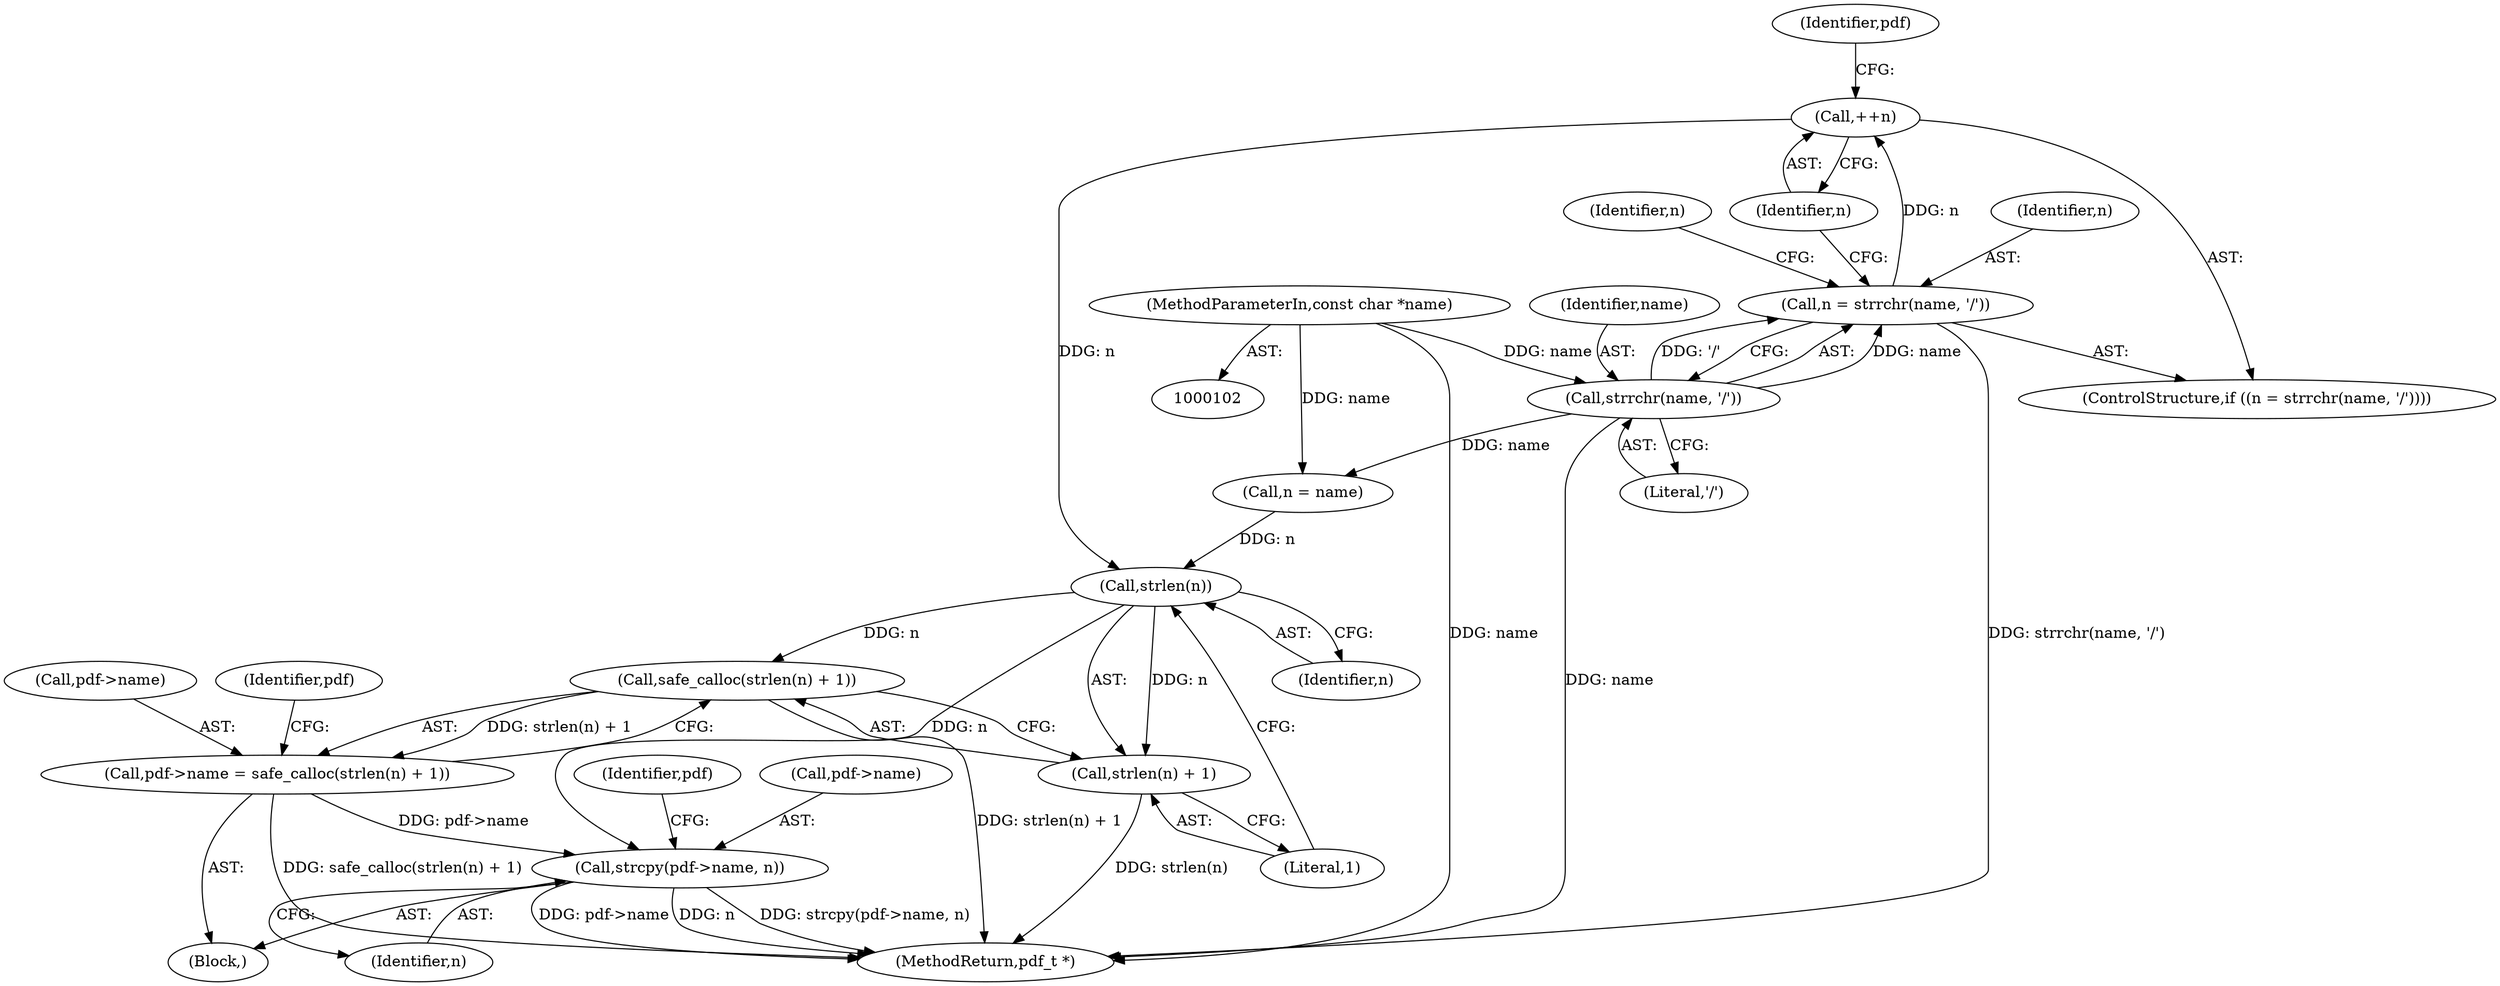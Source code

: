 digraph "0_pdfresurrect_0c4120fffa3dffe97b95c486a120eded82afe8a6_8@pointer" {
"1000121" [label="(Call,++n)"];
"1000116" [label="(Call,n = strrchr(name, '/'))"];
"1000118" [label="(Call,strrchr(name, '/'))"];
"1000103" [label="(MethodParameterIn,const char *name)"];
"1000133" [label="(Call,strlen(n))"];
"1000131" [label="(Call,safe_calloc(strlen(n) + 1))"];
"1000127" [label="(Call,pdf->name = safe_calloc(strlen(n) + 1))"];
"1000136" [label="(Call,strcpy(pdf->name, n))"];
"1000132" [label="(Call,strlen(n) + 1)"];
"1000136" [label="(Call,strcpy(pdf->name, n))"];
"1000120" [label="(Literal,'/')"];
"1000103" [label="(MethodParameterIn,const char *name)"];
"1000127" [label="(Call,pdf->name = safe_calloc(strlen(n) + 1))"];
"1000134" [label="(Identifier,n)"];
"1000158" [label="(Identifier,pdf)"];
"1000137" [label="(Call,pdf->name)"];
"1000133" [label="(Call,strlen(n))"];
"1000159" [label="(MethodReturn,pdf_t *)"];
"1000138" [label="(Identifier,pdf)"];
"1000116" [label="(Call,n = strrchr(name, '/'))"];
"1000131" [label="(Call,safe_calloc(strlen(n) + 1))"];
"1000125" [label="(Identifier,n)"];
"1000132" [label="(Call,strlen(n) + 1)"];
"1000129" [label="(Identifier,pdf)"];
"1000135" [label="(Literal,1)"];
"1000119" [label="(Identifier,name)"];
"1000124" [label="(Call,n = name)"];
"1000128" [label="(Call,pdf->name)"];
"1000115" [label="(ControlStructure,if ((n = strrchr(name, '/'))))"];
"1000117" [label="(Identifier,n)"];
"1000122" [label="(Identifier,n)"];
"1000140" [label="(Identifier,n)"];
"1000121" [label="(Call,++n)"];
"1000114" [label="(Block,)"];
"1000118" [label="(Call,strrchr(name, '/'))"];
"1000121" -> "1000115"  [label="AST: "];
"1000121" -> "1000122"  [label="CFG: "];
"1000122" -> "1000121"  [label="AST: "];
"1000129" -> "1000121"  [label="CFG: "];
"1000116" -> "1000121"  [label="DDG: n"];
"1000121" -> "1000133"  [label="DDG: n"];
"1000116" -> "1000115"  [label="AST: "];
"1000116" -> "1000118"  [label="CFG: "];
"1000117" -> "1000116"  [label="AST: "];
"1000118" -> "1000116"  [label="AST: "];
"1000122" -> "1000116"  [label="CFG: "];
"1000125" -> "1000116"  [label="CFG: "];
"1000116" -> "1000159"  [label="DDG: strrchr(name, '/')"];
"1000118" -> "1000116"  [label="DDG: name"];
"1000118" -> "1000116"  [label="DDG: '/'"];
"1000118" -> "1000120"  [label="CFG: "];
"1000119" -> "1000118"  [label="AST: "];
"1000120" -> "1000118"  [label="AST: "];
"1000118" -> "1000159"  [label="DDG: name"];
"1000103" -> "1000118"  [label="DDG: name"];
"1000118" -> "1000124"  [label="DDG: name"];
"1000103" -> "1000102"  [label="AST: "];
"1000103" -> "1000159"  [label="DDG: name"];
"1000103" -> "1000124"  [label="DDG: name"];
"1000133" -> "1000132"  [label="AST: "];
"1000133" -> "1000134"  [label="CFG: "];
"1000134" -> "1000133"  [label="AST: "];
"1000135" -> "1000133"  [label="CFG: "];
"1000133" -> "1000131"  [label="DDG: n"];
"1000133" -> "1000132"  [label="DDG: n"];
"1000124" -> "1000133"  [label="DDG: n"];
"1000133" -> "1000136"  [label="DDG: n"];
"1000131" -> "1000127"  [label="AST: "];
"1000131" -> "1000132"  [label="CFG: "];
"1000132" -> "1000131"  [label="AST: "];
"1000127" -> "1000131"  [label="CFG: "];
"1000131" -> "1000159"  [label="DDG: strlen(n) + 1"];
"1000131" -> "1000127"  [label="DDG: strlen(n) + 1"];
"1000127" -> "1000114"  [label="AST: "];
"1000128" -> "1000127"  [label="AST: "];
"1000138" -> "1000127"  [label="CFG: "];
"1000127" -> "1000159"  [label="DDG: safe_calloc(strlen(n) + 1)"];
"1000127" -> "1000136"  [label="DDG: pdf->name"];
"1000136" -> "1000114"  [label="AST: "];
"1000136" -> "1000140"  [label="CFG: "];
"1000137" -> "1000136"  [label="AST: "];
"1000140" -> "1000136"  [label="AST: "];
"1000158" -> "1000136"  [label="CFG: "];
"1000136" -> "1000159"  [label="DDG: n"];
"1000136" -> "1000159"  [label="DDG: strcpy(pdf->name, n)"];
"1000136" -> "1000159"  [label="DDG: pdf->name"];
"1000132" -> "1000135"  [label="CFG: "];
"1000135" -> "1000132"  [label="AST: "];
"1000132" -> "1000159"  [label="DDG: strlen(n)"];
}

